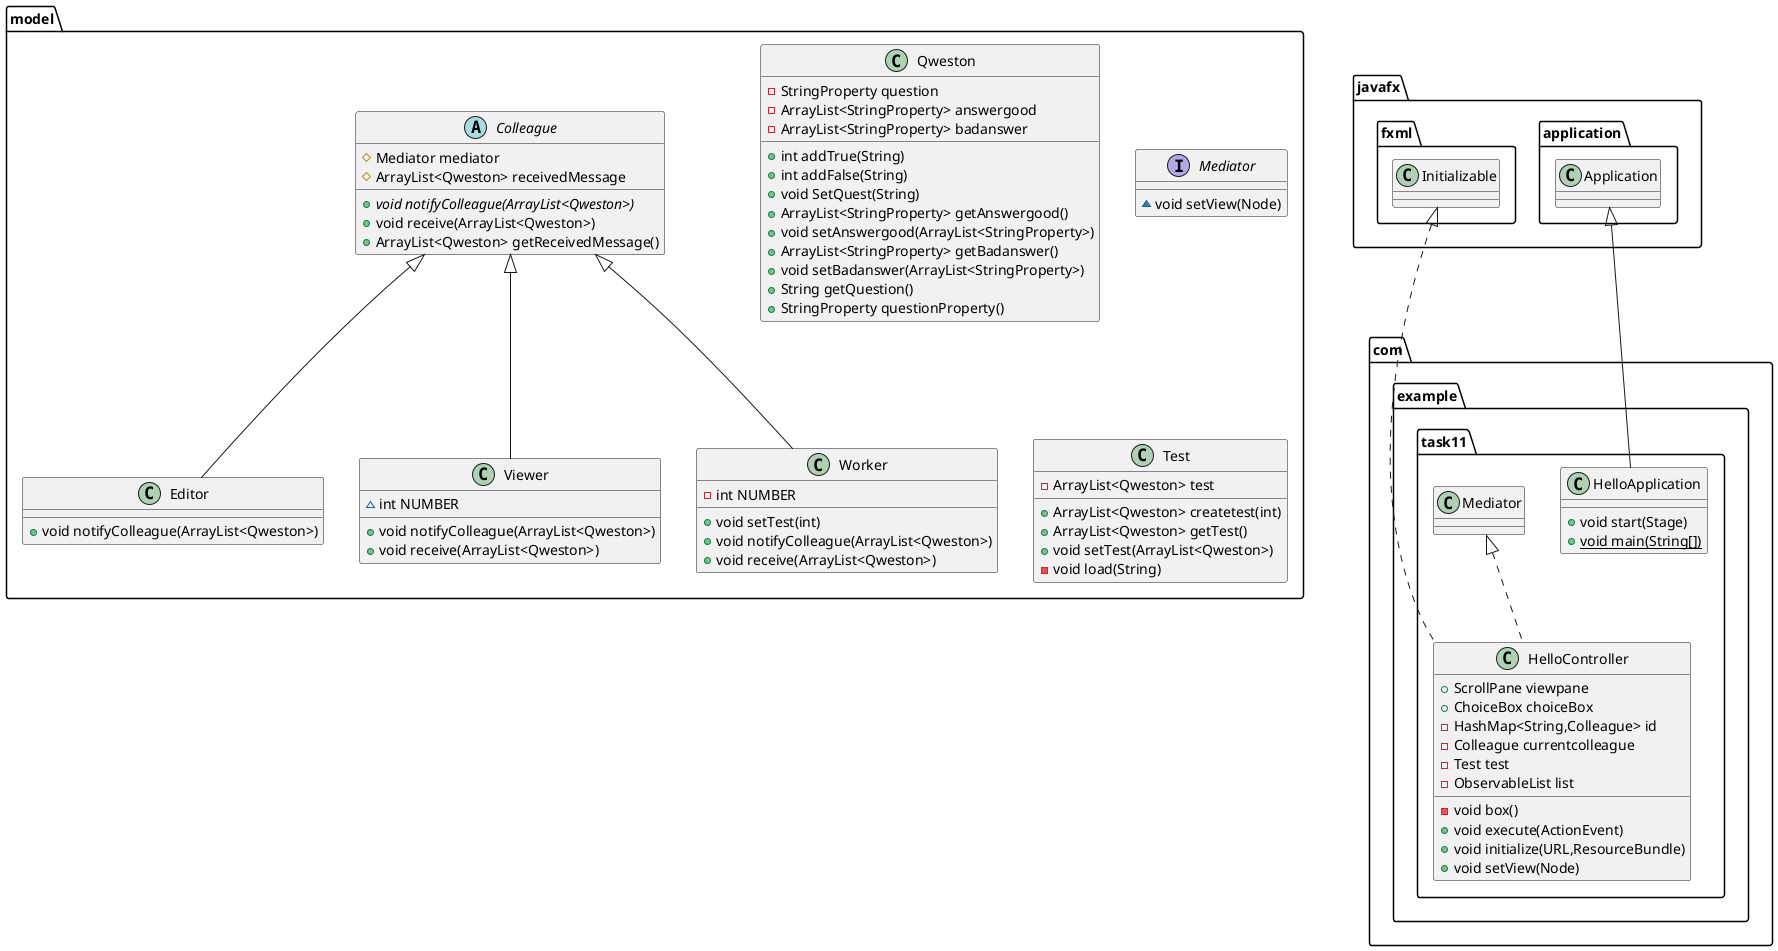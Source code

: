 @startuml
class com.example.task11.HelloController {
+ ScrollPane viewpane
+ ChoiceBox choiceBox
- HashMap<String,Colleague> id
- Colleague currentcolleague
- Test test
- ObservableList list
- void box()
+ void execute(ActionEvent)
+ void initialize(URL,ResourceBundle)
+ void setView(Node)
}
class model.Qweston {
- StringProperty question
- ArrayList<StringProperty> answergood
- ArrayList<StringProperty> badanswer
+ int addTrue(String)
+ int addFalse(String)
+ void SetQuest(String)
+ ArrayList<StringProperty> getAnswergood()
+ void setAnswergood(ArrayList<StringProperty>)
+ ArrayList<StringProperty> getBadanswer()
+ void setBadanswer(ArrayList<StringProperty>)
+ String getQuestion()
+ StringProperty questionProperty()
}
class model.Editor {
+ void notifyColleague(ArrayList<Qweston>)
}
abstract class model.Colleague {
# Mediator mediator
# ArrayList<Qweston> receivedMessage
+ {abstract}void notifyColleague(ArrayList<Qweston>)
+ void receive(ArrayList<Qweston>)
+ ArrayList<Qweston> getReceivedMessage()
}
class model.Viewer {
~ int NUMBER
+ void notifyColleague(ArrayList<Qweston>)
+ void receive(ArrayList<Qweston>)
}
class com.example.task11.HelloApplication {
+ void start(Stage)
+ {static} void main(String[])
}
interface model.Mediator {
~ void setView(Node)
}
class model.Test {
- ArrayList<Qweston> test
+ ArrayList<Qweston> createtest(int)
+ ArrayList<Qweston> getTest()
+ void setTest(ArrayList<Qweston>)
- void load(String)
}
class model.Worker {
- int NUMBER
+ void setTest(int)
+ void notifyColleague(ArrayList<Qweston>)
+ void receive(ArrayList<Qweston>)
}


javafx.fxml.Initializable <|.. com.example.task11.HelloController
com.example.task11.Mediator <|.. com.example.task11.HelloController
model.Colleague <|-- model.Editor
model.Colleague <|-- model.Viewer
javafx.application.Application <|-- com.example.task11.HelloApplication
model.Colleague <|-- model.Worker
@enduml
